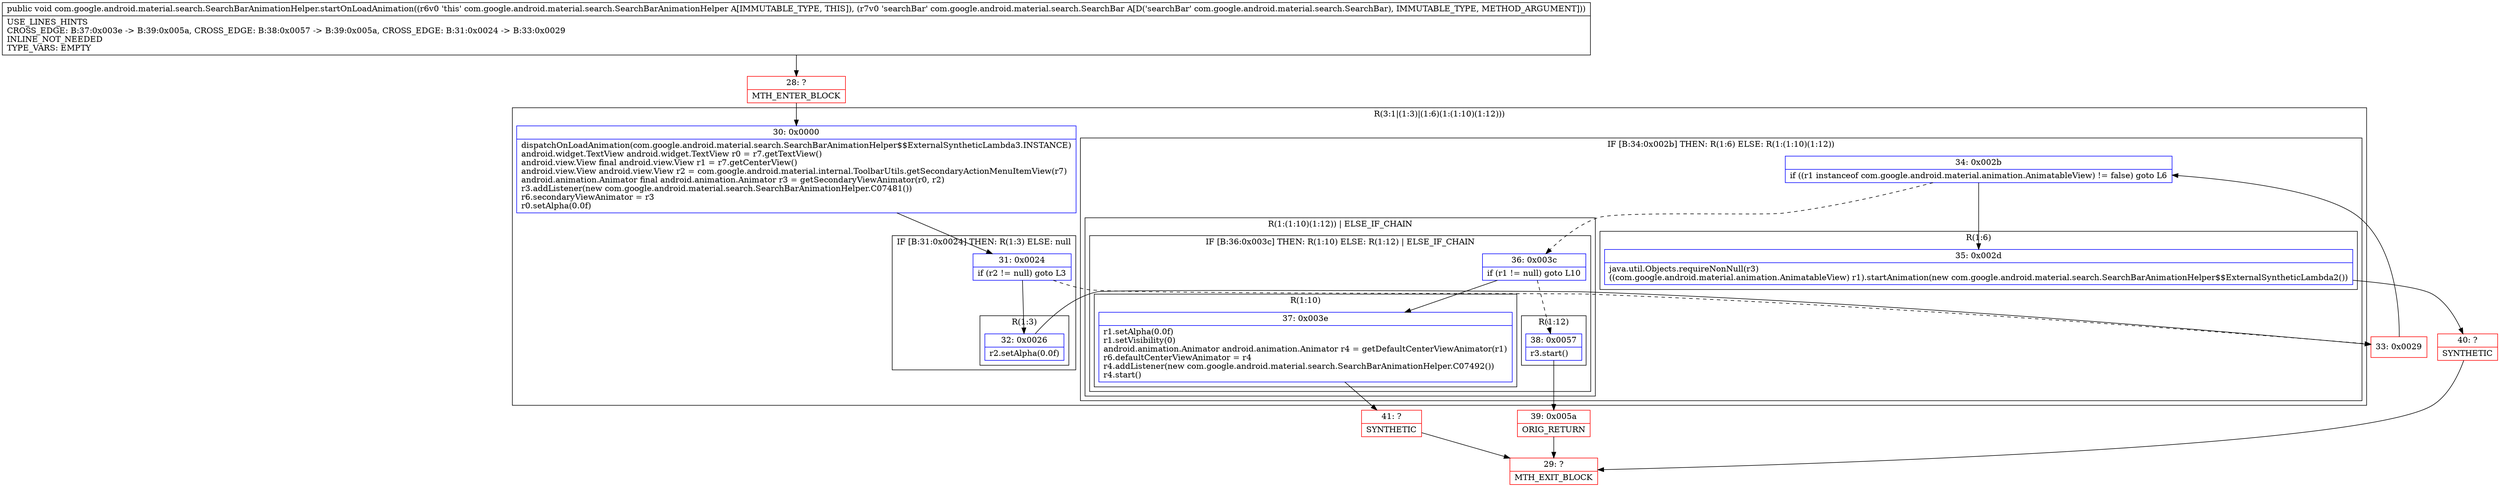 digraph "CFG forcom.google.android.material.search.SearchBarAnimationHelper.startOnLoadAnimation(Lcom\/google\/android\/material\/search\/SearchBar;)V" {
subgraph cluster_Region_1344125238 {
label = "R(3:1|(1:3)|(1:6)(1:(1:10)(1:12)))";
node [shape=record,color=blue];
Node_30 [shape=record,label="{30\:\ 0x0000|dispatchOnLoadAnimation(com.google.android.material.search.SearchBarAnimationHelper$$ExternalSyntheticLambda3.INSTANCE)\landroid.widget.TextView android.widget.TextView r0 = r7.getTextView()\landroid.view.View final android.view.View r1 = r7.getCenterView()\landroid.view.View android.view.View r2 = com.google.android.material.internal.ToolbarUtils.getSecondaryActionMenuItemView(r7)\landroid.animation.Animator final android.animation.Animator r3 = getSecondaryViewAnimator(r0, r2)\lr3.addListener(new com.google.android.material.search.SearchBarAnimationHelper.C07481())\lr6.secondaryViewAnimator = r3\lr0.setAlpha(0.0f)\l}"];
subgraph cluster_IfRegion_1838640335 {
label = "IF [B:31:0x0024] THEN: R(1:3) ELSE: null";
node [shape=record,color=blue];
Node_31 [shape=record,label="{31\:\ 0x0024|if (r2 != null) goto L3\l}"];
subgraph cluster_Region_1406824304 {
label = "R(1:3)";
node [shape=record,color=blue];
Node_32 [shape=record,label="{32\:\ 0x0026|r2.setAlpha(0.0f)\l}"];
}
}
subgraph cluster_IfRegion_1990774376 {
label = "IF [B:34:0x002b] THEN: R(1:6) ELSE: R(1:(1:10)(1:12))";
node [shape=record,color=blue];
Node_34 [shape=record,label="{34\:\ 0x002b|if ((r1 instanceof com.google.android.material.animation.AnimatableView) != false) goto L6\l}"];
subgraph cluster_Region_2040069488 {
label = "R(1:6)";
node [shape=record,color=blue];
Node_35 [shape=record,label="{35\:\ 0x002d|java.util.Objects.requireNonNull(r3)\l((com.google.android.material.animation.AnimatableView) r1).startAnimation(new com.google.android.material.search.SearchBarAnimationHelper$$ExternalSyntheticLambda2())\l}"];
}
subgraph cluster_Region_2005254099 {
label = "R(1:(1:10)(1:12)) | ELSE_IF_CHAIN\l";
node [shape=record,color=blue];
subgraph cluster_IfRegion_1620435883 {
label = "IF [B:36:0x003c] THEN: R(1:10) ELSE: R(1:12) | ELSE_IF_CHAIN\l";
node [shape=record,color=blue];
Node_36 [shape=record,label="{36\:\ 0x003c|if (r1 != null) goto L10\l}"];
subgraph cluster_Region_1568420486 {
label = "R(1:10)";
node [shape=record,color=blue];
Node_37 [shape=record,label="{37\:\ 0x003e|r1.setAlpha(0.0f)\lr1.setVisibility(0)\landroid.animation.Animator android.animation.Animator r4 = getDefaultCenterViewAnimator(r1)\lr6.defaultCenterViewAnimator = r4\lr4.addListener(new com.google.android.material.search.SearchBarAnimationHelper.C07492())\lr4.start()\l}"];
}
subgraph cluster_Region_480073243 {
label = "R(1:12)";
node [shape=record,color=blue];
Node_38 [shape=record,label="{38\:\ 0x0057|r3.start()\l}"];
}
}
}
}
}
Node_28 [shape=record,color=red,label="{28\:\ ?|MTH_ENTER_BLOCK\l}"];
Node_33 [shape=record,color=red,label="{33\:\ 0x0029}"];
Node_40 [shape=record,color=red,label="{40\:\ ?|SYNTHETIC\l}"];
Node_29 [shape=record,color=red,label="{29\:\ ?|MTH_EXIT_BLOCK\l}"];
Node_41 [shape=record,color=red,label="{41\:\ ?|SYNTHETIC\l}"];
Node_39 [shape=record,color=red,label="{39\:\ 0x005a|ORIG_RETURN\l}"];
MethodNode[shape=record,label="{public void com.google.android.material.search.SearchBarAnimationHelper.startOnLoadAnimation((r6v0 'this' com.google.android.material.search.SearchBarAnimationHelper A[IMMUTABLE_TYPE, THIS]), (r7v0 'searchBar' com.google.android.material.search.SearchBar A[D('searchBar' com.google.android.material.search.SearchBar), IMMUTABLE_TYPE, METHOD_ARGUMENT]))  | USE_LINES_HINTS\lCROSS_EDGE: B:37:0x003e \-\> B:39:0x005a, CROSS_EDGE: B:38:0x0057 \-\> B:39:0x005a, CROSS_EDGE: B:31:0x0024 \-\> B:33:0x0029\lINLINE_NOT_NEEDED\lTYPE_VARS: EMPTY\l}"];
MethodNode -> Node_28;Node_30 -> Node_31;
Node_31 -> Node_32;
Node_31 -> Node_33[style=dashed];
Node_32 -> Node_33;
Node_34 -> Node_35;
Node_34 -> Node_36[style=dashed];
Node_35 -> Node_40;
Node_36 -> Node_37;
Node_36 -> Node_38[style=dashed];
Node_37 -> Node_41;
Node_38 -> Node_39;
Node_28 -> Node_30;
Node_33 -> Node_34;
Node_40 -> Node_29;
Node_41 -> Node_29;
Node_39 -> Node_29;
}

